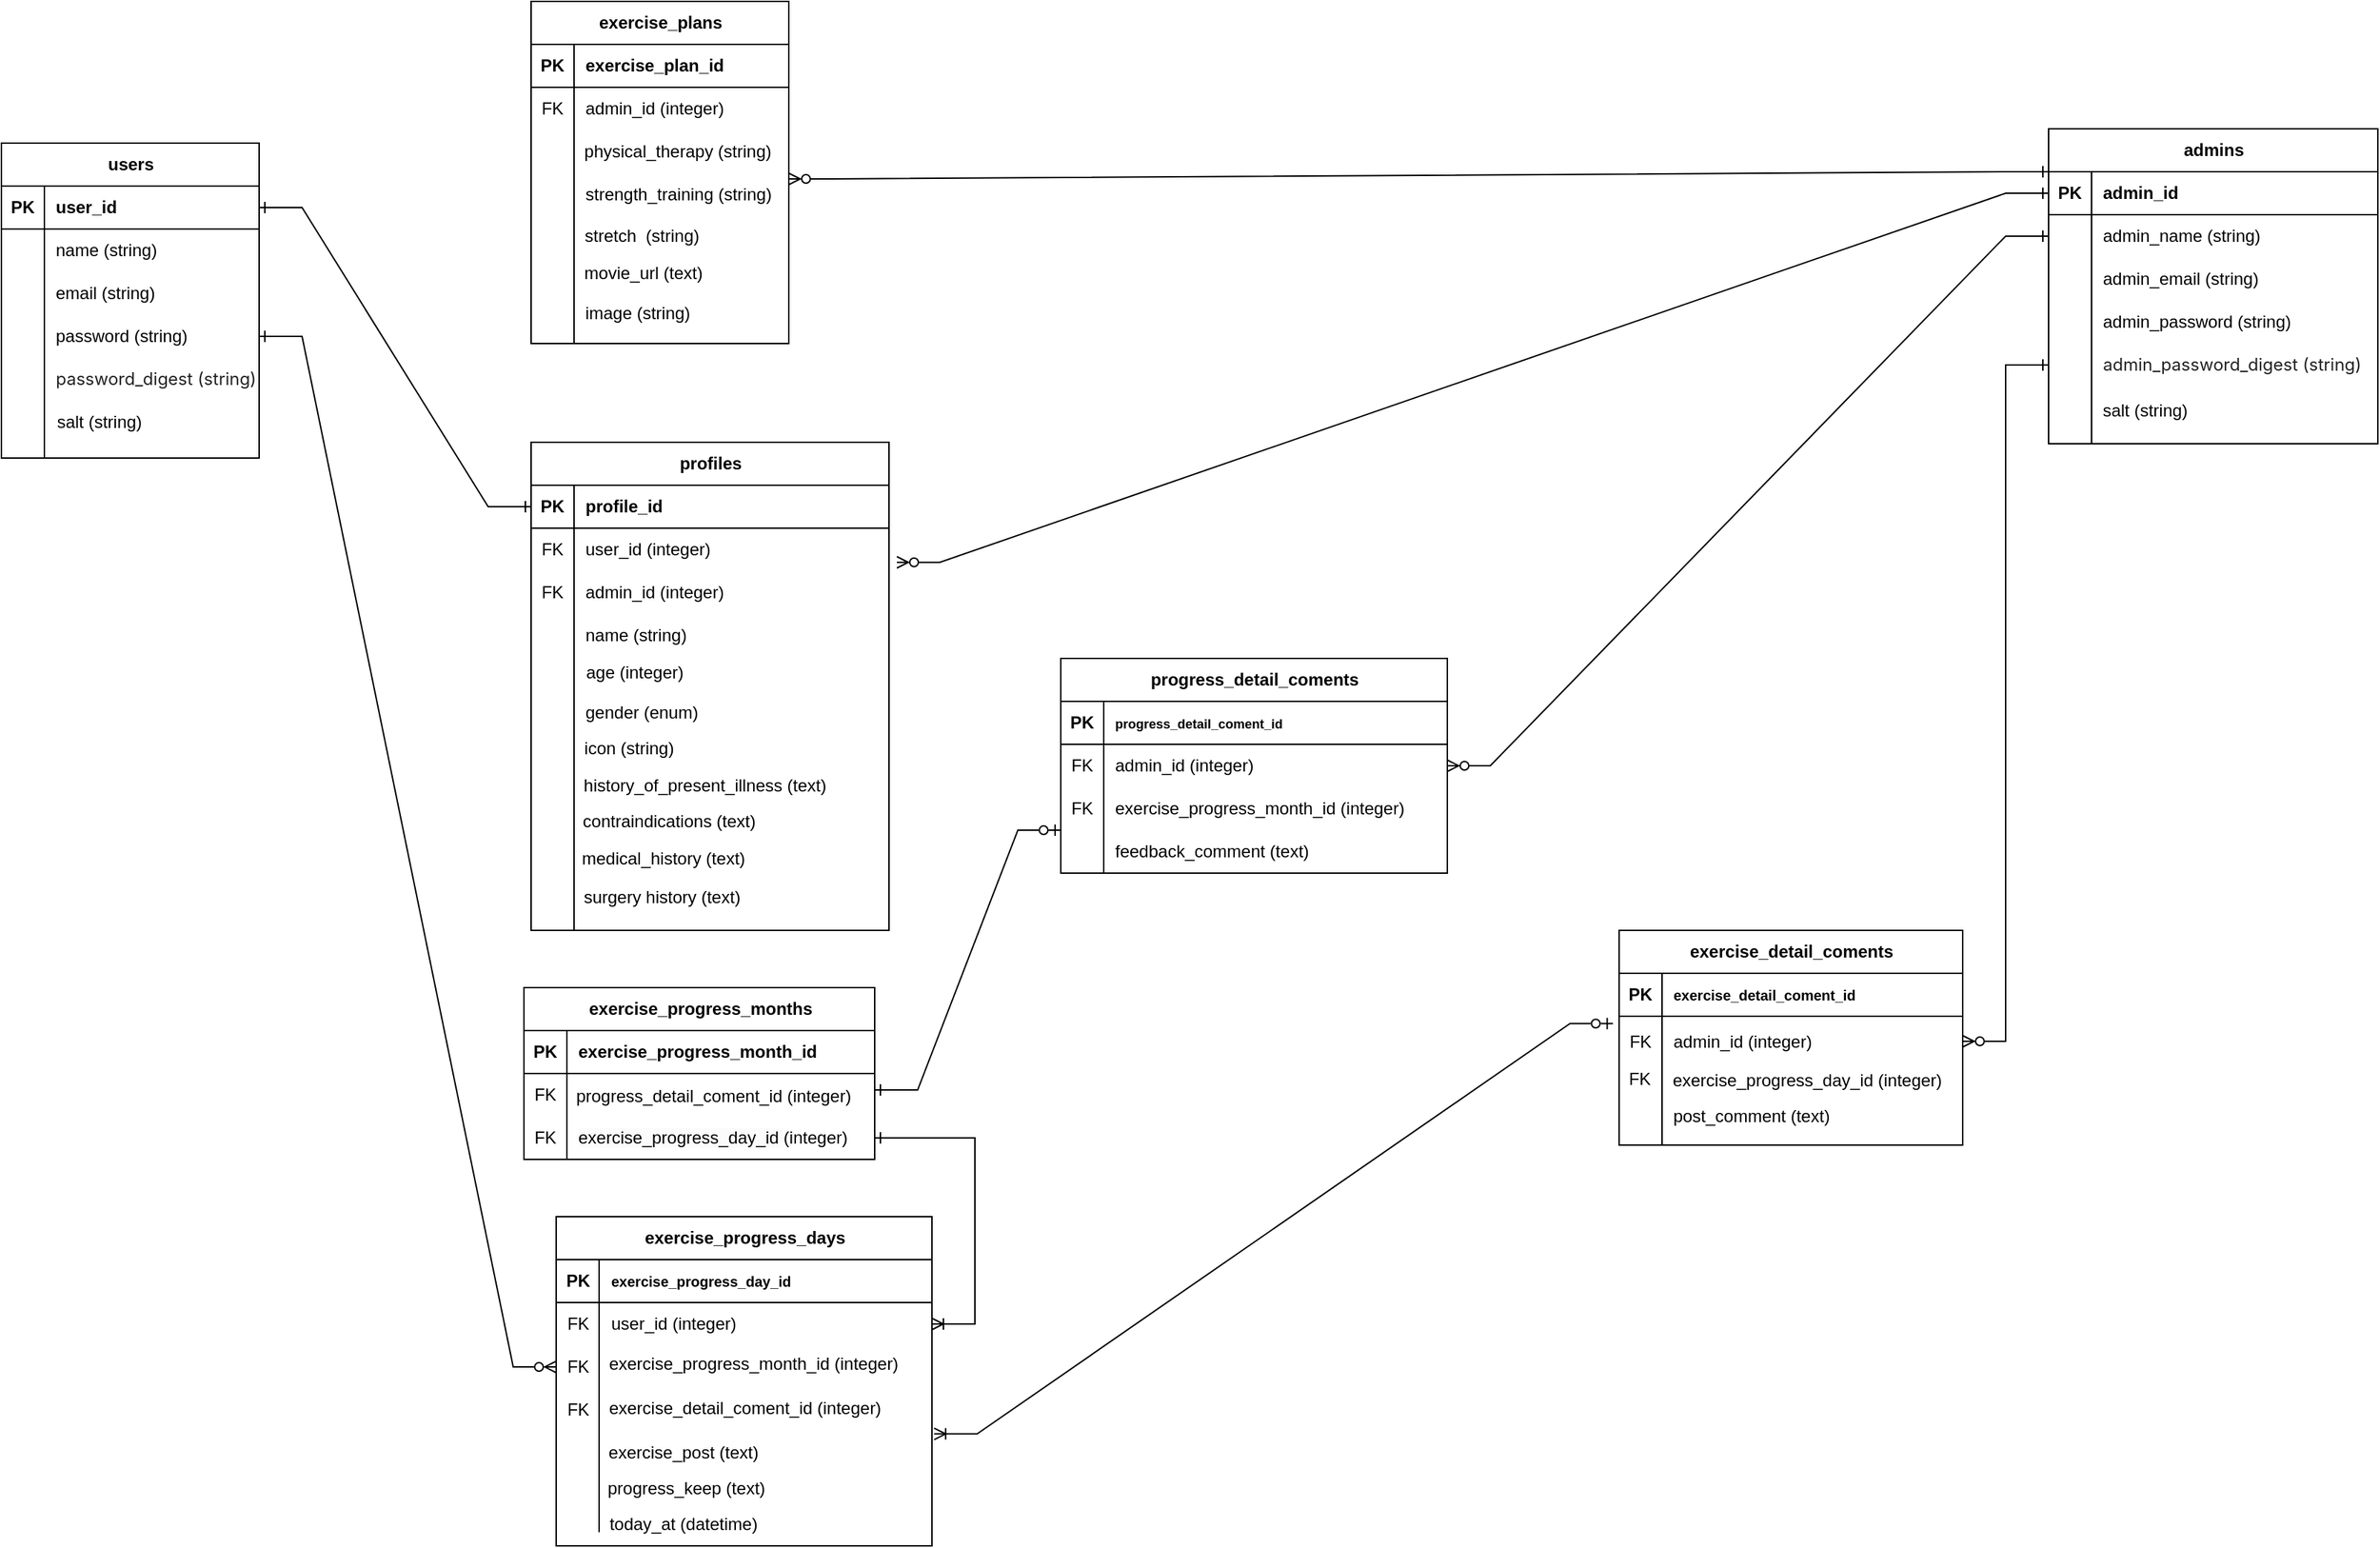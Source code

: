 <mxfile version="22.0.4" type="github">
  <diagram name="ページ1" id="On6gERL7_XT_9iavyQnc">
    <mxGraphModel dx="1440" dy="954" grid="1" gridSize="10" guides="1" tooltips="1" connect="1" arrows="1" fold="1" page="1" pageScale="1" pageWidth="827" pageHeight="1169" math="0" shadow="0">
      <root>
        <mxCell id="0" />
        <mxCell id="1" parent="0" />
        <mxCell id="5-qIK-grg63vB4EayWd0-1" value="users" style="shape=table;startSize=30;container=1;collapsible=1;childLayout=tableLayout;fixedRows=1;rowLines=0;fontStyle=1;align=center;resizeLast=1;html=1;" parent="1" vertex="1">
          <mxGeometry x="140" y="150" width="180" height="220" as="geometry" />
        </mxCell>
        <mxCell id="5-qIK-grg63vB4EayWd0-2" value="" style="shape=tableRow;horizontal=0;startSize=0;swimlaneHead=0;swimlaneBody=0;fillColor=none;collapsible=0;dropTarget=0;points=[[0,0.5],[1,0.5]];portConstraint=eastwest;top=0;left=0;right=0;bottom=1;" parent="5-qIK-grg63vB4EayWd0-1" vertex="1">
          <mxGeometry y="30" width="180" height="30" as="geometry" />
        </mxCell>
        <mxCell id="5-qIK-grg63vB4EayWd0-3" value="PK" style="shape=partialRectangle;connectable=0;fillColor=none;top=0;left=0;bottom=0;right=0;fontStyle=1;overflow=hidden;whiteSpace=wrap;html=1;" parent="5-qIK-grg63vB4EayWd0-2" vertex="1">
          <mxGeometry width="30" height="30" as="geometry">
            <mxRectangle width="30" height="30" as="alternateBounds" />
          </mxGeometry>
        </mxCell>
        <mxCell id="5-qIK-grg63vB4EayWd0-4" value="user_id" style="shape=partialRectangle;connectable=0;fillColor=none;top=0;left=0;bottom=0;right=0;align=left;spacingLeft=6;fontStyle=1;overflow=hidden;whiteSpace=wrap;html=1;" parent="5-qIK-grg63vB4EayWd0-2" vertex="1">
          <mxGeometry x="30" width="150" height="30" as="geometry">
            <mxRectangle width="150" height="30" as="alternateBounds" />
          </mxGeometry>
        </mxCell>
        <mxCell id="5-qIK-grg63vB4EayWd0-5" value="" style="shape=tableRow;horizontal=0;startSize=0;swimlaneHead=0;swimlaneBody=0;fillColor=none;collapsible=0;dropTarget=0;points=[[0,0.5],[1,0.5]];portConstraint=eastwest;top=0;left=0;right=0;bottom=0;" parent="5-qIK-grg63vB4EayWd0-1" vertex="1">
          <mxGeometry y="60" width="180" height="30" as="geometry" />
        </mxCell>
        <mxCell id="5-qIK-grg63vB4EayWd0-6" value="" style="shape=partialRectangle;connectable=0;fillColor=none;top=0;left=0;bottom=0;right=0;editable=1;overflow=hidden;whiteSpace=wrap;html=1;" parent="5-qIK-grg63vB4EayWd0-5" vertex="1">
          <mxGeometry width="30" height="30" as="geometry">
            <mxRectangle width="30" height="30" as="alternateBounds" />
          </mxGeometry>
        </mxCell>
        <mxCell id="5-qIK-grg63vB4EayWd0-7" value="name&amp;nbsp;(string)" style="shape=partialRectangle;connectable=0;fillColor=none;top=0;left=0;bottom=0;right=0;align=left;spacingLeft=6;overflow=hidden;whiteSpace=wrap;html=1;" parent="5-qIK-grg63vB4EayWd0-5" vertex="1">
          <mxGeometry x="30" width="150" height="30" as="geometry">
            <mxRectangle width="150" height="30" as="alternateBounds" />
          </mxGeometry>
        </mxCell>
        <mxCell id="5-qIK-grg63vB4EayWd0-8" value="" style="shape=tableRow;horizontal=0;startSize=0;swimlaneHead=0;swimlaneBody=0;fillColor=none;collapsible=0;dropTarget=0;points=[[0,0.5],[1,0.5]];portConstraint=eastwest;top=0;left=0;right=0;bottom=0;" parent="5-qIK-grg63vB4EayWd0-1" vertex="1">
          <mxGeometry y="90" width="180" height="30" as="geometry" />
        </mxCell>
        <mxCell id="5-qIK-grg63vB4EayWd0-9" value="" style="shape=partialRectangle;connectable=0;fillColor=none;top=0;left=0;bottom=0;right=0;editable=1;overflow=hidden;whiteSpace=wrap;html=1;" parent="5-qIK-grg63vB4EayWd0-8" vertex="1">
          <mxGeometry width="30" height="30" as="geometry">
            <mxRectangle width="30" height="30" as="alternateBounds" />
          </mxGeometry>
        </mxCell>
        <mxCell id="5-qIK-grg63vB4EayWd0-10" value="email&amp;nbsp;(string)" style="shape=partialRectangle;connectable=0;fillColor=none;top=0;left=0;bottom=0;right=0;align=left;spacingLeft=6;overflow=hidden;whiteSpace=wrap;html=1;" parent="5-qIK-grg63vB4EayWd0-8" vertex="1">
          <mxGeometry x="30" width="150" height="30" as="geometry">
            <mxRectangle width="150" height="30" as="alternateBounds" />
          </mxGeometry>
        </mxCell>
        <mxCell id="5-qIK-grg63vB4EayWd0-11" value="" style="shape=tableRow;horizontal=0;startSize=0;swimlaneHead=0;swimlaneBody=0;fillColor=none;collapsible=0;dropTarget=0;points=[[0,0.5],[1,0.5]];portConstraint=eastwest;top=0;left=0;right=0;bottom=0;" parent="5-qIK-grg63vB4EayWd0-1" vertex="1">
          <mxGeometry y="120" width="180" height="30" as="geometry" />
        </mxCell>
        <mxCell id="5-qIK-grg63vB4EayWd0-12" value="" style="shape=partialRectangle;connectable=0;fillColor=none;top=0;left=0;bottom=0;right=0;editable=1;overflow=hidden;whiteSpace=wrap;html=1;" parent="5-qIK-grg63vB4EayWd0-11" vertex="1">
          <mxGeometry width="30" height="30" as="geometry">
            <mxRectangle width="30" height="30" as="alternateBounds" />
          </mxGeometry>
        </mxCell>
        <mxCell id="5-qIK-grg63vB4EayWd0-13" value="password (string)" style="shape=partialRectangle;connectable=0;fillColor=none;top=0;left=0;bottom=0;right=0;align=left;spacingLeft=6;overflow=hidden;whiteSpace=wrap;html=1;" parent="5-qIK-grg63vB4EayWd0-11" vertex="1">
          <mxGeometry x="30" width="150" height="30" as="geometry">
            <mxRectangle width="150" height="30" as="alternateBounds" />
          </mxGeometry>
        </mxCell>
        <mxCell id="5-qIK-grg63vB4EayWd0-14" value="" style="shape=tableRow;horizontal=0;startSize=0;swimlaneHead=0;swimlaneBody=0;fillColor=none;collapsible=0;dropTarget=0;points=[[0,0.5],[1,0.5]];portConstraint=eastwest;top=0;left=0;right=0;bottom=0;" parent="5-qIK-grg63vB4EayWd0-1" vertex="1">
          <mxGeometry y="150" width="180" height="30" as="geometry" />
        </mxCell>
        <mxCell id="5-qIK-grg63vB4EayWd0-15" value="" style="shape=partialRectangle;connectable=0;fillColor=none;top=0;left=0;bottom=0;right=0;editable=1;overflow=hidden;whiteSpace=wrap;html=1;" parent="5-qIK-grg63vB4EayWd0-14" vertex="1">
          <mxGeometry width="30" height="30" as="geometry">
            <mxRectangle width="30" height="30" as="alternateBounds" />
          </mxGeometry>
        </mxCell>
        <mxCell id="5-qIK-grg63vB4EayWd0-16" value="&lt;span style=&quot;padding: 0px; margin: 0px; box-sizing: inherit; color: rgba(0, 0, 0, 0.87); font-family: YakuHanJPs, -apple-system, &amp;quot;system-ui&amp;quot;, &amp;quot;Segoe UI&amp;quot;, &amp;quot;Hiragino Sans&amp;quot;, &amp;quot;Hiragino Kaku Gothic ProN&amp;quot;, Meiryo, sans-serif; background-color: rgb(255, 255, 255);&quot;&gt;&lt;font style=&quot;font-size: 12px;&quot;&gt;password_digest (string)&lt;/font&gt;&lt;/span&gt;" style="shape=partialRectangle;connectable=0;fillColor=none;top=0;left=0;bottom=0;right=0;align=left;spacingLeft=6;overflow=hidden;whiteSpace=wrap;html=1;" parent="5-qIK-grg63vB4EayWd0-14" vertex="1">
          <mxGeometry x="30" width="150" height="30" as="geometry">
            <mxRectangle width="150" height="30" as="alternateBounds" />
          </mxGeometry>
        </mxCell>
        <mxCell id="5-qIK-grg63vB4EayWd0-20" value="exercise_plans" style="shape=table;startSize=30;container=1;collapsible=1;childLayout=tableLayout;fixedRows=1;rowLines=0;fontStyle=1;align=center;resizeLast=1;html=1;strokeColor=default;" parent="1" vertex="1">
          <mxGeometry x="510" y="51" width="180" height="239" as="geometry" />
        </mxCell>
        <mxCell id="5-qIK-grg63vB4EayWd0-21" value="" style="shape=tableRow;horizontal=0;startSize=0;swimlaneHead=0;swimlaneBody=0;fillColor=none;collapsible=0;dropTarget=0;points=[[0,0.5],[1,0.5]];portConstraint=eastwest;top=0;left=0;right=0;bottom=1;" parent="5-qIK-grg63vB4EayWd0-20" vertex="1">
          <mxGeometry y="30" width="180" height="30" as="geometry" />
        </mxCell>
        <mxCell id="5-qIK-grg63vB4EayWd0-22" value="PK" style="shape=partialRectangle;connectable=0;fillColor=none;top=0;left=0;bottom=0;right=0;fontStyle=1;overflow=hidden;whiteSpace=wrap;html=1;" parent="5-qIK-grg63vB4EayWd0-21" vertex="1">
          <mxGeometry width="30" height="30" as="geometry">
            <mxRectangle width="30" height="30" as="alternateBounds" />
          </mxGeometry>
        </mxCell>
        <mxCell id="5-qIK-grg63vB4EayWd0-23" value="exercise_plan_id" style="shape=partialRectangle;connectable=0;fillColor=none;top=0;left=0;bottom=0;right=0;align=left;spacingLeft=6;fontStyle=1;overflow=hidden;whiteSpace=wrap;html=1;" parent="5-qIK-grg63vB4EayWd0-21" vertex="1">
          <mxGeometry x="30" width="150" height="30" as="geometry">
            <mxRectangle width="150" height="30" as="alternateBounds" />
          </mxGeometry>
        </mxCell>
        <mxCell id="5-qIK-grg63vB4EayWd0-24" value="" style="shape=tableRow;horizontal=0;startSize=0;swimlaneHead=0;swimlaneBody=0;fillColor=none;collapsible=0;dropTarget=0;points=[[0,0.5],[1,0.5]];portConstraint=eastwest;top=0;left=0;right=0;bottom=0;" parent="5-qIK-grg63vB4EayWd0-20" vertex="1">
          <mxGeometry y="60" width="180" height="30" as="geometry" />
        </mxCell>
        <mxCell id="5-qIK-grg63vB4EayWd0-25" value="FK" style="shape=partialRectangle;connectable=0;fillColor=none;top=0;left=0;bottom=0;right=0;editable=1;overflow=hidden;whiteSpace=wrap;html=1;" parent="5-qIK-grg63vB4EayWd0-24" vertex="1">
          <mxGeometry width="30" height="30" as="geometry">
            <mxRectangle width="30" height="30" as="alternateBounds" />
          </mxGeometry>
        </mxCell>
        <mxCell id="5-qIK-grg63vB4EayWd0-26" value="admin_id (integer)" style="shape=partialRectangle;connectable=0;fillColor=none;top=0;left=0;bottom=0;right=0;align=left;spacingLeft=6;overflow=hidden;whiteSpace=wrap;html=1;" parent="5-qIK-grg63vB4EayWd0-24" vertex="1">
          <mxGeometry x="30" width="150" height="30" as="geometry">
            <mxRectangle width="150" height="30" as="alternateBounds" />
          </mxGeometry>
        </mxCell>
        <mxCell id="5-qIK-grg63vB4EayWd0-27" value="" style="shape=tableRow;horizontal=0;startSize=0;swimlaneHead=0;swimlaneBody=0;fillColor=none;collapsible=0;dropTarget=0;points=[[0,0.5],[1,0.5]];portConstraint=eastwest;top=0;left=0;right=0;bottom=0;" parent="5-qIK-grg63vB4EayWd0-20" vertex="1">
          <mxGeometry y="90" width="180" height="30" as="geometry" />
        </mxCell>
        <mxCell id="5-qIK-grg63vB4EayWd0-28" value="" style="shape=partialRectangle;connectable=0;fillColor=none;top=0;left=0;bottom=0;right=0;editable=1;overflow=hidden;whiteSpace=wrap;html=1;" parent="5-qIK-grg63vB4EayWd0-27" vertex="1">
          <mxGeometry width="30" height="30" as="geometry">
            <mxRectangle width="30" height="30" as="alternateBounds" />
          </mxGeometry>
        </mxCell>
        <mxCell id="5-qIK-grg63vB4EayWd0-29" value="" style="shape=partialRectangle;connectable=0;fillColor=none;top=0;left=0;bottom=0;right=0;align=left;spacingLeft=6;overflow=hidden;whiteSpace=wrap;html=1;" parent="5-qIK-grg63vB4EayWd0-27" vertex="1">
          <mxGeometry x="30" width="150" height="30" as="geometry">
            <mxRectangle width="150" height="30" as="alternateBounds" />
          </mxGeometry>
        </mxCell>
        <mxCell id="5-qIK-grg63vB4EayWd0-30" value="" style="shape=tableRow;horizontal=0;startSize=0;swimlaneHead=0;swimlaneBody=0;fillColor=none;collapsible=0;dropTarget=0;points=[[0,0.5],[1,0.5]];portConstraint=eastwest;top=0;left=0;right=0;bottom=0;" parent="5-qIK-grg63vB4EayWd0-20" vertex="1">
          <mxGeometry y="120" width="180" height="30" as="geometry" />
        </mxCell>
        <mxCell id="5-qIK-grg63vB4EayWd0-31" value="" style="shape=partialRectangle;connectable=0;fillColor=none;top=0;left=0;bottom=0;right=0;editable=1;overflow=hidden;whiteSpace=wrap;html=1;" parent="5-qIK-grg63vB4EayWd0-30" vertex="1">
          <mxGeometry width="30" height="30" as="geometry">
            <mxRectangle width="30" height="30" as="alternateBounds" />
          </mxGeometry>
        </mxCell>
        <mxCell id="5-qIK-grg63vB4EayWd0-32" value="strength_training&amp;nbsp;(string)" style="shape=partialRectangle;connectable=0;fillColor=none;top=0;left=0;bottom=0;right=0;align=left;spacingLeft=6;overflow=hidden;whiteSpace=wrap;html=1;" parent="5-qIK-grg63vB4EayWd0-30" vertex="1">
          <mxGeometry x="30" width="150" height="30" as="geometry">
            <mxRectangle width="150" height="30" as="alternateBounds" />
          </mxGeometry>
        </mxCell>
        <mxCell id="5-qIK-grg63vB4EayWd0-74" value="exercise_progress_months" style="shape=table;startSize=30;container=1;collapsible=1;childLayout=tableLayout;fixedRows=1;rowLines=0;fontStyle=1;align=center;resizeLast=1;html=1;strokeColor=default;" parent="1" vertex="1">
          <mxGeometry x="505" y="740" width="245" height="120" as="geometry" />
        </mxCell>
        <mxCell id="5-qIK-grg63vB4EayWd0-75" value="" style="shape=tableRow;horizontal=0;startSize=0;swimlaneHead=0;swimlaneBody=0;fillColor=none;collapsible=0;dropTarget=0;points=[[0,0.5],[1,0.5]];portConstraint=eastwest;top=0;left=0;right=0;bottom=1;" parent="5-qIK-grg63vB4EayWd0-74" vertex="1">
          <mxGeometry y="30" width="245" height="30" as="geometry" />
        </mxCell>
        <mxCell id="5-qIK-grg63vB4EayWd0-76" value="PK" style="shape=partialRectangle;connectable=0;fillColor=none;top=0;left=0;bottom=0;right=0;fontStyle=1;overflow=hidden;whiteSpace=wrap;html=1;" parent="5-qIK-grg63vB4EayWd0-75" vertex="1">
          <mxGeometry width="30" height="30" as="geometry">
            <mxRectangle width="30" height="30" as="alternateBounds" />
          </mxGeometry>
        </mxCell>
        <mxCell id="5-qIK-grg63vB4EayWd0-77" value="exercise_progress_month_id" style="shape=partialRectangle;connectable=0;fillColor=none;top=0;left=0;bottom=0;right=0;align=left;spacingLeft=6;fontStyle=1;overflow=hidden;whiteSpace=wrap;html=1;" parent="5-qIK-grg63vB4EayWd0-75" vertex="1">
          <mxGeometry x="30" width="215" height="30" as="geometry">
            <mxRectangle width="215" height="30" as="alternateBounds" />
          </mxGeometry>
        </mxCell>
        <mxCell id="5-qIK-grg63vB4EayWd0-78" value="" style="shape=tableRow;horizontal=0;startSize=0;swimlaneHead=0;swimlaneBody=0;fillColor=none;collapsible=0;dropTarget=0;points=[[0,0.5],[1,0.5]];portConstraint=eastwest;top=0;left=0;right=0;bottom=0;" parent="5-qIK-grg63vB4EayWd0-74" vertex="1">
          <mxGeometry y="60" width="245" height="30" as="geometry" />
        </mxCell>
        <mxCell id="5-qIK-grg63vB4EayWd0-79" value="FK" style="shape=partialRectangle;connectable=0;fillColor=none;top=0;left=0;bottom=0;right=0;editable=1;overflow=hidden;whiteSpace=wrap;html=1;" parent="5-qIK-grg63vB4EayWd0-78" vertex="1">
          <mxGeometry width="30" height="30" as="geometry">
            <mxRectangle width="30" height="30" as="alternateBounds" />
          </mxGeometry>
        </mxCell>
        <mxCell id="5-qIK-grg63vB4EayWd0-80" value="" style="shape=partialRectangle;connectable=0;fillColor=none;top=0;left=0;bottom=0;right=0;align=left;spacingLeft=6;overflow=hidden;whiteSpace=wrap;html=1;" parent="5-qIK-grg63vB4EayWd0-78" vertex="1">
          <mxGeometry x="30" width="215" height="30" as="geometry">
            <mxRectangle width="215" height="30" as="alternateBounds" />
          </mxGeometry>
        </mxCell>
        <mxCell id="5-qIK-grg63vB4EayWd0-81" value="" style="shape=tableRow;horizontal=0;startSize=0;swimlaneHead=0;swimlaneBody=0;fillColor=none;collapsible=0;dropTarget=0;points=[[0,0.5],[1,0.5]];portConstraint=eastwest;top=0;left=0;right=0;bottom=0;" parent="5-qIK-grg63vB4EayWd0-74" vertex="1">
          <mxGeometry y="90" width="245" height="30" as="geometry" />
        </mxCell>
        <mxCell id="5-qIK-grg63vB4EayWd0-82" value="FK" style="shape=partialRectangle;connectable=0;fillColor=none;top=0;left=0;bottom=0;right=0;editable=1;overflow=hidden;whiteSpace=wrap;html=1;" parent="5-qIK-grg63vB4EayWd0-81" vertex="1">
          <mxGeometry width="30" height="30" as="geometry">
            <mxRectangle width="30" height="30" as="alternateBounds" />
          </mxGeometry>
        </mxCell>
        <mxCell id="5-qIK-grg63vB4EayWd0-83" value="" style="shape=partialRectangle;connectable=0;fillColor=none;top=0;left=0;bottom=0;right=0;align=left;spacingLeft=6;overflow=hidden;whiteSpace=wrap;html=1;" parent="5-qIK-grg63vB4EayWd0-81" vertex="1">
          <mxGeometry x="30" width="215" height="30" as="geometry">
            <mxRectangle width="215" height="30" as="alternateBounds" />
          </mxGeometry>
        </mxCell>
        <mxCell id="5-qIK-grg63vB4EayWd0-87" value="profiles" style="shape=table;startSize=30;container=1;collapsible=1;childLayout=tableLayout;fixedRows=1;rowLines=0;fontStyle=1;align=center;resizeLast=1;html=1;strokeColor=default;" parent="1" vertex="1">
          <mxGeometry x="510" y="359" width="250" height="341" as="geometry" />
        </mxCell>
        <mxCell id="5-qIK-grg63vB4EayWd0-88" value="" style="shape=tableRow;horizontal=0;startSize=0;swimlaneHead=0;swimlaneBody=0;fillColor=none;collapsible=0;dropTarget=0;points=[[0,0.5],[1,0.5]];portConstraint=eastwest;top=0;left=0;right=0;bottom=1;" parent="5-qIK-grg63vB4EayWd0-87" vertex="1">
          <mxGeometry y="30" width="250" height="30" as="geometry" />
        </mxCell>
        <mxCell id="5-qIK-grg63vB4EayWd0-89" value="PK" style="shape=partialRectangle;connectable=0;fillColor=none;top=0;left=0;bottom=0;right=0;fontStyle=1;overflow=hidden;whiteSpace=wrap;html=1;" parent="5-qIK-grg63vB4EayWd0-88" vertex="1">
          <mxGeometry width="30" height="30" as="geometry">
            <mxRectangle width="30" height="30" as="alternateBounds" />
          </mxGeometry>
        </mxCell>
        <mxCell id="5-qIK-grg63vB4EayWd0-90" value="profile_id" style="shape=partialRectangle;connectable=0;fillColor=none;top=0;left=0;bottom=0;right=0;align=left;spacingLeft=6;fontStyle=1;overflow=hidden;whiteSpace=wrap;html=1;" parent="5-qIK-grg63vB4EayWd0-88" vertex="1">
          <mxGeometry x="30" width="220" height="30" as="geometry">
            <mxRectangle width="220" height="30" as="alternateBounds" />
          </mxGeometry>
        </mxCell>
        <mxCell id="5-qIK-grg63vB4EayWd0-91" value="" style="shape=tableRow;horizontal=0;startSize=0;swimlaneHead=0;swimlaneBody=0;fillColor=none;collapsible=0;dropTarget=0;points=[[0,0.5],[1,0.5]];portConstraint=eastwest;top=0;left=0;right=0;bottom=0;" parent="5-qIK-grg63vB4EayWd0-87" vertex="1">
          <mxGeometry y="60" width="250" height="30" as="geometry" />
        </mxCell>
        <mxCell id="5-qIK-grg63vB4EayWd0-92" value="FK" style="shape=partialRectangle;connectable=0;fillColor=none;top=0;left=0;bottom=0;right=0;editable=1;overflow=hidden;whiteSpace=wrap;html=1;" parent="5-qIK-grg63vB4EayWd0-91" vertex="1">
          <mxGeometry width="30" height="30" as="geometry">
            <mxRectangle width="30" height="30" as="alternateBounds" />
          </mxGeometry>
        </mxCell>
        <mxCell id="5-qIK-grg63vB4EayWd0-93" value="user_id (integer)" style="shape=partialRectangle;connectable=0;fillColor=none;top=0;left=0;bottom=0;right=0;align=left;spacingLeft=6;overflow=hidden;whiteSpace=wrap;html=1;" parent="5-qIK-grg63vB4EayWd0-91" vertex="1">
          <mxGeometry x="30" width="220" height="30" as="geometry">
            <mxRectangle width="220" height="30" as="alternateBounds" />
          </mxGeometry>
        </mxCell>
        <mxCell id="5-qIK-grg63vB4EayWd0-94" value="" style="shape=tableRow;horizontal=0;startSize=0;swimlaneHead=0;swimlaneBody=0;fillColor=none;collapsible=0;dropTarget=0;points=[[0,0.5],[1,0.5]];portConstraint=eastwest;top=0;left=0;right=0;bottom=0;" parent="5-qIK-grg63vB4EayWd0-87" vertex="1">
          <mxGeometry y="90" width="250" height="30" as="geometry" />
        </mxCell>
        <mxCell id="5-qIK-grg63vB4EayWd0-95" value="FK" style="shape=partialRectangle;connectable=0;fillColor=none;top=0;left=0;bottom=0;right=0;editable=1;overflow=hidden;whiteSpace=wrap;html=1;" parent="5-qIK-grg63vB4EayWd0-94" vertex="1">
          <mxGeometry width="30" height="30" as="geometry">
            <mxRectangle width="30" height="30" as="alternateBounds" />
          </mxGeometry>
        </mxCell>
        <mxCell id="5-qIK-grg63vB4EayWd0-96" value="admin_id&amp;nbsp;(integer)" style="shape=partialRectangle;connectable=0;fillColor=none;top=0;left=0;bottom=0;right=0;align=left;spacingLeft=6;overflow=hidden;whiteSpace=wrap;html=1;" parent="5-qIK-grg63vB4EayWd0-94" vertex="1">
          <mxGeometry x="30" width="220" height="30" as="geometry">
            <mxRectangle width="220" height="30" as="alternateBounds" />
          </mxGeometry>
        </mxCell>
        <mxCell id="5-qIK-grg63vB4EayWd0-97" value="" style="shape=tableRow;horizontal=0;startSize=0;swimlaneHead=0;swimlaneBody=0;fillColor=none;collapsible=0;dropTarget=0;points=[[0,0.5],[1,0.5]];portConstraint=eastwest;top=0;left=0;right=0;bottom=0;" parent="5-qIK-grg63vB4EayWd0-87" vertex="1">
          <mxGeometry y="120" width="250" height="30" as="geometry" />
        </mxCell>
        <mxCell id="5-qIK-grg63vB4EayWd0-98" value="" style="shape=partialRectangle;connectable=0;fillColor=none;top=0;left=0;bottom=0;right=0;editable=1;overflow=hidden;whiteSpace=wrap;html=1;" parent="5-qIK-grg63vB4EayWd0-97" vertex="1">
          <mxGeometry width="30" height="30" as="geometry">
            <mxRectangle width="30" height="30" as="alternateBounds" />
          </mxGeometry>
        </mxCell>
        <mxCell id="5-qIK-grg63vB4EayWd0-99" value="name&amp;nbsp;(string)" style="shape=partialRectangle;connectable=0;fillColor=none;top=0;left=0;bottom=0;right=0;align=left;spacingLeft=6;overflow=hidden;whiteSpace=wrap;html=1;" parent="5-qIK-grg63vB4EayWd0-97" vertex="1">
          <mxGeometry x="30" width="220" height="30" as="geometry">
            <mxRectangle width="220" height="30" as="alternateBounds" />
          </mxGeometry>
        </mxCell>
        <mxCell id="5-qIK-grg63vB4EayWd0-129" value="exercise_detail_coments" style="shape=table;startSize=30;container=1;collapsible=1;childLayout=tableLayout;fixedRows=1;rowLines=0;fontStyle=1;align=center;resizeLast=1;html=1;strokeColor=default;" parent="1" vertex="1">
          <mxGeometry x="1270" y="700" width="240" height="150" as="geometry" />
        </mxCell>
        <mxCell id="5-qIK-grg63vB4EayWd0-130" value="" style="shape=tableRow;horizontal=0;startSize=0;swimlaneHead=0;swimlaneBody=0;fillColor=none;collapsible=0;dropTarget=0;points=[[0,0.5],[1,0.5]];portConstraint=eastwest;top=0;left=0;right=0;bottom=1;" parent="5-qIK-grg63vB4EayWd0-129" vertex="1">
          <mxGeometry y="30" width="240" height="30" as="geometry" />
        </mxCell>
        <mxCell id="5-qIK-grg63vB4EayWd0-131" value="PK" style="shape=partialRectangle;connectable=0;fillColor=none;top=0;left=0;bottom=0;right=0;fontStyle=1;overflow=hidden;whiteSpace=wrap;html=1;" parent="5-qIK-grg63vB4EayWd0-130" vertex="1">
          <mxGeometry width="30" height="30" as="geometry">
            <mxRectangle width="30" height="30" as="alternateBounds" />
          </mxGeometry>
        </mxCell>
        <mxCell id="5-qIK-grg63vB4EayWd0-132" value="&lt;font style=&quot;font-size: 10px;&quot;&gt;exercise_detail_coment_id&lt;/font&gt;" style="shape=partialRectangle;connectable=0;fillColor=none;top=0;left=0;bottom=0;right=0;align=left;spacingLeft=6;fontStyle=1;overflow=hidden;whiteSpace=wrap;html=1;" parent="5-qIK-grg63vB4EayWd0-130" vertex="1">
          <mxGeometry x="30" width="210" height="30" as="geometry">
            <mxRectangle width="210" height="30" as="alternateBounds" />
          </mxGeometry>
        </mxCell>
        <mxCell id="5-qIK-grg63vB4EayWd0-133" value="" style="shape=tableRow;horizontal=0;startSize=0;swimlaneHead=0;swimlaneBody=0;fillColor=none;collapsible=0;dropTarget=0;points=[[0,0.5],[1,0.5]];portConstraint=eastwest;top=0;left=0;right=0;bottom=0;" parent="5-qIK-grg63vB4EayWd0-129" vertex="1">
          <mxGeometry y="60" width="240" height="35" as="geometry" />
        </mxCell>
        <mxCell id="5-qIK-grg63vB4EayWd0-134" value="FK" style="shape=partialRectangle;connectable=0;fillColor=none;top=0;left=0;bottom=0;right=0;editable=1;overflow=hidden;whiteSpace=wrap;html=1;" parent="5-qIK-grg63vB4EayWd0-133" vertex="1">
          <mxGeometry width="30" height="35" as="geometry">
            <mxRectangle width="30" height="35" as="alternateBounds" />
          </mxGeometry>
        </mxCell>
        <mxCell id="5-qIK-grg63vB4EayWd0-135" value="admin_id&amp;nbsp;(integer)" style="shape=partialRectangle;connectable=0;fillColor=none;top=0;left=0;bottom=0;right=0;align=left;spacingLeft=6;overflow=hidden;whiteSpace=wrap;html=1;" parent="5-qIK-grg63vB4EayWd0-133" vertex="1">
          <mxGeometry x="30" width="210" height="35" as="geometry">
            <mxRectangle width="210" height="35" as="alternateBounds" />
          </mxGeometry>
        </mxCell>
        <mxCell id="5-qIK-grg63vB4EayWd0-136" value="" style="shape=tableRow;horizontal=0;startSize=0;swimlaneHead=0;swimlaneBody=0;fillColor=none;collapsible=0;dropTarget=0;points=[[0,0.5],[1,0.5]];portConstraint=eastwest;top=0;left=0;right=0;bottom=0;" parent="5-qIK-grg63vB4EayWd0-129" vertex="1">
          <mxGeometry y="95" width="240" height="55" as="geometry" />
        </mxCell>
        <mxCell id="5-qIK-grg63vB4EayWd0-137" value="" style="shape=partialRectangle;connectable=0;fillColor=none;top=0;left=0;bottom=0;right=0;editable=1;overflow=hidden;whiteSpace=wrap;html=1;" parent="5-qIK-grg63vB4EayWd0-136" vertex="1">
          <mxGeometry width="30" height="55" as="geometry">
            <mxRectangle width="30" height="55" as="alternateBounds" />
          </mxGeometry>
        </mxCell>
        <mxCell id="5-qIK-grg63vB4EayWd0-138" value="" style="shape=partialRectangle;connectable=0;fillColor=none;top=0;left=0;bottom=0;right=0;align=left;spacingLeft=6;overflow=hidden;whiteSpace=wrap;html=1;" parent="5-qIK-grg63vB4EayWd0-136" vertex="1">
          <mxGeometry x="30" width="210" height="55" as="geometry">
            <mxRectangle width="210" height="55" as="alternateBounds" />
          </mxGeometry>
        </mxCell>
        <mxCell id="5-qIK-grg63vB4EayWd0-155" value="progress_detail_coments" style="shape=table;startSize=30;container=1;collapsible=1;childLayout=tableLayout;fixedRows=1;rowLines=0;fontStyle=1;align=center;resizeLast=1;html=1;strokeColor=default;" parent="1" vertex="1">
          <mxGeometry x="880" y="510" width="270" height="150" as="geometry" />
        </mxCell>
        <mxCell id="5-qIK-grg63vB4EayWd0-156" value="" style="shape=tableRow;horizontal=0;startSize=0;swimlaneHead=0;swimlaneBody=0;fillColor=none;collapsible=0;dropTarget=0;points=[[0,0.5],[1,0.5]];portConstraint=eastwest;top=0;left=0;right=0;bottom=1;" parent="5-qIK-grg63vB4EayWd0-155" vertex="1">
          <mxGeometry y="30" width="270" height="30" as="geometry" />
        </mxCell>
        <mxCell id="5-qIK-grg63vB4EayWd0-157" value="PK" style="shape=partialRectangle;connectable=0;fillColor=none;top=0;left=0;bottom=0;right=0;fontStyle=1;overflow=hidden;whiteSpace=wrap;html=1;" parent="5-qIK-grg63vB4EayWd0-156" vertex="1">
          <mxGeometry width="30" height="30" as="geometry">
            <mxRectangle width="30" height="30" as="alternateBounds" />
          </mxGeometry>
        </mxCell>
        <mxCell id="5-qIK-grg63vB4EayWd0-158" value="&lt;font style=&quot;font-size: 9px;&quot;&gt;progress_detail_coment_id&lt;/font&gt;" style="shape=partialRectangle;connectable=0;fillColor=none;top=0;left=0;bottom=0;right=0;align=left;spacingLeft=6;fontStyle=1;overflow=hidden;whiteSpace=wrap;html=1;" parent="5-qIK-grg63vB4EayWd0-156" vertex="1">
          <mxGeometry x="30" width="240" height="30" as="geometry">
            <mxRectangle width="240" height="30" as="alternateBounds" />
          </mxGeometry>
        </mxCell>
        <mxCell id="5-qIK-grg63vB4EayWd0-159" value="" style="shape=tableRow;horizontal=0;startSize=0;swimlaneHead=0;swimlaneBody=0;fillColor=none;collapsible=0;dropTarget=0;points=[[0,0.5],[1,0.5]];portConstraint=eastwest;top=0;left=0;right=0;bottom=0;" parent="5-qIK-grg63vB4EayWd0-155" vertex="1">
          <mxGeometry y="60" width="270" height="30" as="geometry" />
        </mxCell>
        <mxCell id="5-qIK-grg63vB4EayWd0-160" value="FK" style="shape=partialRectangle;connectable=0;fillColor=none;top=0;left=0;bottom=0;right=0;editable=1;overflow=hidden;whiteSpace=wrap;html=1;" parent="5-qIK-grg63vB4EayWd0-159" vertex="1">
          <mxGeometry width="30" height="30" as="geometry">
            <mxRectangle width="30" height="30" as="alternateBounds" />
          </mxGeometry>
        </mxCell>
        <mxCell id="5-qIK-grg63vB4EayWd0-161" value="admin_id&amp;nbsp;(integer)" style="shape=partialRectangle;connectable=0;fillColor=none;top=0;left=0;bottom=0;right=0;align=left;spacingLeft=6;overflow=hidden;whiteSpace=wrap;html=1;" parent="5-qIK-grg63vB4EayWd0-159" vertex="1">
          <mxGeometry x="30" width="240" height="30" as="geometry">
            <mxRectangle width="240" height="30" as="alternateBounds" />
          </mxGeometry>
        </mxCell>
        <mxCell id="5-qIK-grg63vB4EayWd0-162" value="" style="shape=tableRow;horizontal=0;startSize=0;swimlaneHead=0;swimlaneBody=0;fillColor=none;collapsible=0;dropTarget=0;points=[[0,0.5],[1,0.5]];portConstraint=eastwest;top=0;left=0;right=0;bottom=0;" parent="5-qIK-grg63vB4EayWd0-155" vertex="1">
          <mxGeometry y="90" width="270" height="30" as="geometry" />
        </mxCell>
        <mxCell id="5-qIK-grg63vB4EayWd0-163" value="FK" style="shape=partialRectangle;connectable=0;fillColor=none;top=0;left=0;bottom=0;right=0;editable=1;overflow=hidden;whiteSpace=wrap;html=1;" parent="5-qIK-grg63vB4EayWd0-162" vertex="1">
          <mxGeometry width="30" height="30" as="geometry">
            <mxRectangle width="30" height="30" as="alternateBounds" />
          </mxGeometry>
        </mxCell>
        <mxCell id="5-qIK-grg63vB4EayWd0-164" value="exercise_progress_month_id&amp;nbsp;(integer)" style="shape=partialRectangle;connectable=0;fillColor=none;top=0;left=0;bottom=0;right=0;align=left;spacingLeft=6;overflow=hidden;whiteSpace=wrap;html=1;" parent="5-qIK-grg63vB4EayWd0-162" vertex="1">
          <mxGeometry x="30" width="240" height="30" as="geometry">
            <mxRectangle width="240" height="30" as="alternateBounds" />
          </mxGeometry>
        </mxCell>
        <mxCell id="5-qIK-grg63vB4EayWd0-165" value="" style="shape=tableRow;horizontal=0;startSize=0;swimlaneHead=0;swimlaneBody=0;fillColor=none;collapsible=0;dropTarget=0;points=[[0,0.5],[1,0.5]];portConstraint=eastwest;top=0;left=0;right=0;bottom=0;" parent="5-qIK-grg63vB4EayWd0-155" vertex="1">
          <mxGeometry y="120" width="270" height="30" as="geometry" />
        </mxCell>
        <mxCell id="5-qIK-grg63vB4EayWd0-166" value="" style="shape=partialRectangle;connectable=0;fillColor=none;top=0;left=0;bottom=0;right=0;editable=1;overflow=hidden;whiteSpace=wrap;html=1;" parent="5-qIK-grg63vB4EayWd0-165" vertex="1">
          <mxGeometry width="30" height="30" as="geometry">
            <mxRectangle width="30" height="30" as="alternateBounds" />
          </mxGeometry>
        </mxCell>
        <mxCell id="5-qIK-grg63vB4EayWd0-167" value="feedback_comment&amp;nbsp;(text)" style="shape=partialRectangle;connectable=0;fillColor=none;top=0;left=0;bottom=0;right=0;align=left;spacingLeft=6;overflow=hidden;whiteSpace=wrap;html=1;" parent="5-qIK-grg63vB4EayWd0-165" vertex="1">
          <mxGeometry x="30" width="240" height="30" as="geometry">
            <mxRectangle width="240" height="30" as="alternateBounds" />
          </mxGeometry>
        </mxCell>
        <mxCell id="5-qIK-grg63vB4EayWd0-168" value="admins" style="shape=table;startSize=30;container=1;collapsible=1;childLayout=tableLayout;fixedRows=1;rowLines=0;fontStyle=1;align=center;resizeLast=1;html=1;" parent="1" vertex="1">
          <mxGeometry x="1570" y="140" width="230" height="220" as="geometry" />
        </mxCell>
        <mxCell id="5-qIK-grg63vB4EayWd0-169" value="" style="shape=tableRow;horizontal=0;startSize=0;swimlaneHead=0;swimlaneBody=0;fillColor=none;collapsible=0;dropTarget=0;points=[[0,0.5],[1,0.5]];portConstraint=eastwest;top=0;left=0;right=0;bottom=1;" parent="5-qIK-grg63vB4EayWd0-168" vertex="1">
          <mxGeometry y="30" width="230" height="30" as="geometry" />
        </mxCell>
        <mxCell id="5-qIK-grg63vB4EayWd0-170" value="PK" style="shape=partialRectangle;connectable=0;fillColor=none;top=0;left=0;bottom=0;right=0;fontStyle=1;overflow=hidden;whiteSpace=wrap;html=1;" parent="5-qIK-grg63vB4EayWd0-169" vertex="1">
          <mxGeometry width="30" height="30" as="geometry">
            <mxRectangle width="30" height="30" as="alternateBounds" />
          </mxGeometry>
        </mxCell>
        <mxCell id="5-qIK-grg63vB4EayWd0-171" value="admin_id" style="shape=partialRectangle;connectable=0;fillColor=none;top=0;left=0;bottom=0;right=0;align=left;spacingLeft=6;fontStyle=1;overflow=hidden;whiteSpace=wrap;html=1;" parent="5-qIK-grg63vB4EayWd0-169" vertex="1">
          <mxGeometry x="30" width="200" height="30" as="geometry">
            <mxRectangle width="200" height="30" as="alternateBounds" />
          </mxGeometry>
        </mxCell>
        <mxCell id="5-qIK-grg63vB4EayWd0-172" value="" style="shape=tableRow;horizontal=0;startSize=0;swimlaneHead=0;swimlaneBody=0;fillColor=none;collapsible=0;dropTarget=0;points=[[0,0.5],[1,0.5]];portConstraint=eastwest;top=0;left=0;right=0;bottom=0;" parent="5-qIK-grg63vB4EayWd0-168" vertex="1">
          <mxGeometry y="60" width="230" height="30" as="geometry" />
        </mxCell>
        <mxCell id="5-qIK-grg63vB4EayWd0-173" value="" style="shape=partialRectangle;connectable=0;fillColor=none;top=0;left=0;bottom=0;right=0;editable=1;overflow=hidden;whiteSpace=wrap;html=1;" parent="5-qIK-grg63vB4EayWd0-172" vertex="1">
          <mxGeometry width="30" height="30" as="geometry">
            <mxRectangle width="30" height="30" as="alternateBounds" />
          </mxGeometry>
        </mxCell>
        <mxCell id="5-qIK-grg63vB4EayWd0-174" value="admin_name&amp;nbsp;(string)" style="shape=partialRectangle;connectable=0;fillColor=none;top=0;left=0;bottom=0;right=0;align=left;spacingLeft=6;overflow=hidden;whiteSpace=wrap;html=1;" parent="5-qIK-grg63vB4EayWd0-172" vertex="1">
          <mxGeometry x="30" width="200" height="30" as="geometry">
            <mxRectangle width="200" height="30" as="alternateBounds" />
          </mxGeometry>
        </mxCell>
        <mxCell id="5-qIK-grg63vB4EayWd0-175" value="" style="shape=tableRow;horizontal=0;startSize=0;swimlaneHead=0;swimlaneBody=0;fillColor=none;collapsible=0;dropTarget=0;points=[[0,0.5],[1,0.5]];portConstraint=eastwest;top=0;left=0;right=0;bottom=0;" parent="5-qIK-grg63vB4EayWd0-168" vertex="1">
          <mxGeometry y="90" width="230" height="30" as="geometry" />
        </mxCell>
        <mxCell id="5-qIK-grg63vB4EayWd0-176" value="" style="shape=partialRectangle;connectable=0;fillColor=none;top=0;left=0;bottom=0;right=0;editable=1;overflow=hidden;whiteSpace=wrap;html=1;" parent="5-qIK-grg63vB4EayWd0-175" vertex="1">
          <mxGeometry width="30" height="30" as="geometry">
            <mxRectangle width="30" height="30" as="alternateBounds" />
          </mxGeometry>
        </mxCell>
        <mxCell id="5-qIK-grg63vB4EayWd0-177" value="admin_email&amp;nbsp;(string)" style="shape=partialRectangle;connectable=0;fillColor=none;top=0;left=0;bottom=0;right=0;align=left;spacingLeft=6;overflow=hidden;whiteSpace=wrap;html=1;" parent="5-qIK-grg63vB4EayWd0-175" vertex="1">
          <mxGeometry x="30" width="200" height="30" as="geometry">
            <mxRectangle width="200" height="30" as="alternateBounds" />
          </mxGeometry>
        </mxCell>
        <mxCell id="5-qIK-grg63vB4EayWd0-178" value="" style="shape=tableRow;horizontal=0;startSize=0;swimlaneHead=0;swimlaneBody=0;fillColor=none;collapsible=0;dropTarget=0;points=[[0,0.5],[1,0.5]];portConstraint=eastwest;top=0;left=0;right=0;bottom=0;" parent="5-qIK-grg63vB4EayWd0-168" vertex="1">
          <mxGeometry y="120" width="230" height="30" as="geometry" />
        </mxCell>
        <mxCell id="5-qIK-grg63vB4EayWd0-179" value="" style="shape=partialRectangle;connectable=0;fillColor=none;top=0;left=0;bottom=0;right=0;editable=1;overflow=hidden;whiteSpace=wrap;html=1;" parent="5-qIK-grg63vB4EayWd0-178" vertex="1">
          <mxGeometry width="30" height="30" as="geometry">
            <mxRectangle width="30" height="30" as="alternateBounds" />
          </mxGeometry>
        </mxCell>
        <mxCell id="5-qIK-grg63vB4EayWd0-180" value="admin_password (string)" style="shape=partialRectangle;connectable=0;fillColor=none;top=0;left=0;bottom=0;right=0;align=left;spacingLeft=6;overflow=hidden;whiteSpace=wrap;html=1;" parent="5-qIK-grg63vB4EayWd0-178" vertex="1">
          <mxGeometry x="30" width="200" height="30" as="geometry">
            <mxRectangle width="200" height="30" as="alternateBounds" />
          </mxGeometry>
        </mxCell>
        <mxCell id="5-qIK-grg63vB4EayWd0-181" value="" style="shape=tableRow;horizontal=0;startSize=0;swimlaneHead=0;swimlaneBody=0;fillColor=none;collapsible=0;dropTarget=0;points=[[0,0.5],[1,0.5]];portConstraint=eastwest;top=0;left=0;right=0;bottom=0;" parent="5-qIK-grg63vB4EayWd0-168" vertex="1">
          <mxGeometry y="150" width="230" height="30" as="geometry" />
        </mxCell>
        <mxCell id="5-qIK-grg63vB4EayWd0-182" value="" style="shape=partialRectangle;connectable=0;fillColor=none;top=0;left=0;bottom=0;right=0;editable=1;overflow=hidden;whiteSpace=wrap;html=1;" parent="5-qIK-grg63vB4EayWd0-181" vertex="1">
          <mxGeometry width="30" height="30" as="geometry">
            <mxRectangle width="30" height="30" as="alternateBounds" />
          </mxGeometry>
        </mxCell>
        <mxCell id="5-qIK-grg63vB4EayWd0-183" value="&lt;span style=&quot;padding: 0px; margin: 0px; box-sizing: inherit; color: rgba(0, 0, 0, 0.87); font-family: YakuHanJPs, -apple-system, &amp;quot;system-ui&amp;quot;, &amp;quot;Segoe UI&amp;quot;, &amp;quot;Hiragino Sans&amp;quot;, &amp;quot;Hiragino Kaku Gothic ProN&amp;quot;, Meiryo, sans-serif; background-color: rgb(255, 255, 255);&quot;&gt;&lt;font style=&quot;font-size: 12px;&quot;&gt;admin_password_digest (string)&lt;/font&gt;&lt;/span&gt;" style="shape=partialRectangle;connectable=0;fillColor=none;top=0;left=0;bottom=0;right=0;align=left;spacingLeft=6;overflow=hidden;whiteSpace=wrap;html=1;" parent="5-qIK-grg63vB4EayWd0-181" vertex="1">
          <mxGeometry x="30" width="200" height="30" as="geometry">
            <mxRectangle width="200" height="30" as="alternateBounds" />
          </mxGeometry>
        </mxCell>
        <mxCell id="5-qIK-grg63vB4EayWd0-184" value="" style="shape=partialRectangle;top=0;left=0;bottom=0;fillColor=none;stokeWidth=1;align=left;verticalAlign=middle;spacingLeft=4;spacingRight=4;overflow=hidden;rotatable=0;points=[];portConstraint=eastwest;part=1;" parent="1" vertex="1" connectable="0">
          <mxGeometry x="510" y="509" width="30" height="191" as="geometry" />
        </mxCell>
        <mxCell id="5-qIK-grg63vB4EayWd0-186" value="gender (enum)" style="shape=partialRectangle;connectable=0;fillColor=none;top=0;left=0;bottom=0;right=0;align=left;spacingLeft=6;overflow=hidden;whiteSpace=wrap;html=1;" parent="1" vertex="1">
          <mxGeometry x="540" y="533" width="150" height="30" as="geometry">
            <mxRectangle width="150" height="30" as="alternateBounds" />
          </mxGeometry>
        </mxCell>
        <mxCell id="5-qIK-grg63vB4EayWd0-189" value="history_of_present_illness&amp;nbsp;(text)" style="text;html=1;align=center;verticalAlign=middle;resizable=0;points=[];autosize=1;strokeColor=none;fillColor=none;" parent="1" vertex="1">
          <mxGeometry x="536" y="584" width="190" height="30" as="geometry" />
        </mxCell>
        <mxCell id="5-qIK-grg63vB4EayWd0-192" value="contraindications&amp;nbsp;(text)" style="text;html=1;align=center;verticalAlign=middle;resizable=0;points=[];autosize=1;strokeColor=none;fillColor=none;" parent="1" vertex="1">
          <mxGeometry x="536" y="609" width="140" height="30" as="geometry" />
        </mxCell>
        <mxCell id="5-qIK-grg63vB4EayWd0-193" value="medical_history&amp;nbsp;(text)" style="text;html=1;align=center;verticalAlign=middle;resizable=0;points=[];autosize=1;strokeColor=none;fillColor=none;" parent="1" vertex="1">
          <mxGeometry x="532" y="635" width="140" height="30" as="geometry" />
        </mxCell>
        <mxCell id="5-qIK-grg63vB4EayWd0-231" value="" style="shape=partialRectangle;top=0;left=0;bottom=0;fillColor=none;stokeWidth=1;align=left;verticalAlign=middle;spacingLeft=4;spacingRight=4;overflow=hidden;rotatable=0;points=[];portConstraint=eastwest;part=1;" parent="1" vertex="1" connectable="0">
          <mxGeometry x="510" y="200" width="30" height="90" as="geometry" />
        </mxCell>
        <mxCell id="5-qIK-grg63vB4EayWd0-233" value="surgery history&amp;nbsp;(text)" style="text;html=1;align=center;verticalAlign=middle;resizable=0;points=[];autosize=1;strokeColor=none;fillColor=none;fontSize=12;fontFamily=Helvetica;fontColor=default;" parent="1" vertex="1">
          <mxGeometry x="536" y="662" width="130" height="30" as="geometry" />
        </mxCell>
        <mxCell id="5-qIK-grg63vB4EayWd0-237" value="exercise_progress_days" style="shape=table;startSize=30;container=1;collapsible=1;childLayout=tableLayout;fixedRows=1;rowLines=0;fontStyle=1;align=center;resizeLast=1;html=1;strokeColor=default;" parent="1" vertex="1">
          <mxGeometry x="527.5" y="900" width="262.5" height="230" as="geometry" />
        </mxCell>
        <mxCell id="5-qIK-grg63vB4EayWd0-238" value="" style="shape=tableRow;horizontal=0;startSize=0;swimlaneHead=0;swimlaneBody=0;fillColor=none;collapsible=0;dropTarget=0;points=[[0,0.5],[1,0.5]];portConstraint=eastwest;top=0;left=0;right=0;bottom=1;" parent="5-qIK-grg63vB4EayWd0-237" vertex="1">
          <mxGeometry y="30" width="262.5" height="30" as="geometry" />
        </mxCell>
        <mxCell id="5-qIK-grg63vB4EayWd0-239" value="PK" style="shape=partialRectangle;connectable=0;fillColor=none;top=0;left=0;bottom=0;right=0;fontStyle=1;overflow=hidden;whiteSpace=wrap;html=1;" parent="5-qIK-grg63vB4EayWd0-238" vertex="1">
          <mxGeometry width="30" height="30" as="geometry">
            <mxRectangle width="30" height="30" as="alternateBounds" />
          </mxGeometry>
        </mxCell>
        <mxCell id="5-qIK-grg63vB4EayWd0-240" value="&lt;font style=&quot;font-size: 10px;&quot;&gt;exercise_progress_day_id&lt;/font&gt;" style="shape=partialRectangle;connectable=0;fillColor=none;top=0;left=0;bottom=0;right=0;align=left;spacingLeft=6;fontStyle=1;overflow=hidden;whiteSpace=wrap;html=1;" parent="5-qIK-grg63vB4EayWd0-238" vertex="1">
          <mxGeometry x="30" width="232.5" height="30" as="geometry">
            <mxRectangle width="232.5" height="30" as="alternateBounds" />
          </mxGeometry>
        </mxCell>
        <mxCell id="5-qIK-grg63vB4EayWd0-241" value="" style="shape=tableRow;horizontal=0;startSize=0;swimlaneHead=0;swimlaneBody=0;fillColor=none;collapsible=0;dropTarget=0;points=[[0,0.5],[1,0.5]];portConstraint=eastwest;top=0;left=0;right=0;bottom=0;" parent="5-qIK-grg63vB4EayWd0-237" vertex="1">
          <mxGeometry y="60" width="262.5" height="30" as="geometry" />
        </mxCell>
        <mxCell id="5-qIK-grg63vB4EayWd0-242" value="FK" style="shape=partialRectangle;connectable=0;fillColor=none;top=0;left=0;bottom=0;right=0;editable=1;overflow=hidden;whiteSpace=wrap;html=1;" parent="5-qIK-grg63vB4EayWd0-241" vertex="1">
          <mxGeometry width="30" height="30" as="geometry">
            <mxRectangle width="30" height="30" as="alternateBounds" />
          </mxGeometry>
        </mxCell>
        <mxCell id="5-qIK-grg63vB4EayWd0-243" value="user_id&amp;nbsp;(integer)" style="shape=partialRectangle;connectable=0;fillColor=none;top=0;left=0;bottom=0;right=0;align=left;spacingLeft=6;overflow=hidden;whiteSpace=wrap;html=1;" parent="5-qIK-grg63vB4EayWd0-241" vertex="1">
          <mxGeometry x="30" width="232.5" height="30" as="geometry">
            <mxRectangle width="232.5" height="30" as="alternateBounds" />
          </mxGeometry>
        </mxCell>
        <mxCell id="5-qIK-grg63vB4EayWd0-244" value="" style="shape=tableRow;horizontal=0;startSize=0;swimlaneHead=0;swimlaneBody=0;fillColor=none;collapsible=0;dropTarget=0;points=[[0,0.5],[1,0.5]];portConstraint=eastwest;top=0;left=0;right=0;bottom=0;" parent="5-qIK-grg63vB4EayWd0-237" vertex="1">
          <mxGeometry y="90" width="262.5" height="30" as="geometry" />
        </mxCell>
        <mxCell id="5-qIK-grg63vB4EayWd0-245" value="FK" style="shape=partialRectangle;connectable=0;fillColor=none;top=0;left=0;bottom=0;right=0;editable=1;overflow=hidden;whiteSpace=wrap;html=1;" parent="5-qIK-grg63vB4EayWd0-244" vertex="1">
          <mxGeometry width="30" height="30" as="geometry">
            <mxRectangle width="30" height="30" as="alternateBounds" />
          </mxGeometry>
        </mxCell>
        <mxCell id="5-qIK-grg63vB4EayWd0-246" value="" style="shape=partialRectangle;connectable=0;fillColor=none;top=0;left=0;bottom=0;right=0;align=left;spacingLeft=6;overflow=hidden;whiteSpace=wrap;html=1;" parent="5-qIK-grg63vB4EayWd0-244" vertex="1">
          <mxGeometry x="30" width="232.5" height="30" as="geometry">
            <mxRectangle width="232.5" height="30" as="alternateBounds" />
          </mxGeometry>
        </mxCell>
        <mxCell id="5-qIK-grg63vB4EayWd0-247" value="" style="shape=tableRow;horizontal=0;startSize=0;swimlaneHead=0;swimlaneBody=0;fillColor=none;collapsible=0;dropTarget=0;points=[[0,0.5],[1,0.5]];portConstraint=eastwest;top=0;left=0;right=0;bottom=0;" parent="5-qIK-grg63vB4EayWd0-237" vertex="1">
          <mxGeometry y="120" width="262.5" height="30" as="geometry" />
        </mxCell>
        <mxCell id="5-qIK-grg63vB4EayWd0-248" value="FK" style="shape=partialRectangle;connectable=0;fillColor=none;top=0;left=0;bottom=0;right=0;editable=1;overflow=hidden;whiteSpace=wrap;html=1;" parent="5-qIK-grg63vB4EayWd0-247" vertex="1">
          <mxGeometry width="30" height="30" as="geometry">
            <mxRectangle width="30" height="30" as="alternateBounds" />
          </mxGeometry>
        </mxCell>
        <mxCell id="5-qIK-grg63vB4EayWd0-249" value="" style="shape=partialRectangle;connectable=0;fillColor=none;top=0;left=0;bottom=0;right=0;align=left;spacingLeft=6;overflow=hidden;whiteSpace=wrap;html=1;" parent="5-qIK-grg63vB4EayWd0-247" vertex="1">
          <mxGeometry x="30" width="232.5" height="30" as="geometry">
            <mxRectangle width="232.5" height="30" as="alternateBounds" />
          </mxGeometry>
        </mxCell>
        <mxCell id="5-qIK-grg63vB4EayWd0-250" value="exercise_progress_day_id (integer)" style="text;html=1;align=center;verticalAlign=middle;resizable=0;points=[];autosize=1;strokeColor=none;fillColor=none;fontSize=12;fontFamily=Helvetica;fontColor=default;" parent="1" vertex="1">
          <mxGeometry x="1296" y="790" width="210" height="30" as="geometry" />
        </mxCell>
        <mxCell id="5-qIK-grg63vB4EayWd0-254" value="progress_detail_coment_id (integer)" style="text;html=1;align=center;verticalAlign=middle;resizable=0;points=[];autosize=1;strokeColor=none;fillColor=none;fontSize=12;fontFamily=Helvetica;fontColor=default;" parent="1" vertex="1">
          <mxGeometry x="527" y="801" width="220" height="30" as="geometry" />
        </mxCell>
        <mxCell id="5-qIK-grg63vB4EayWd0-255" value="&lt;span style=&quot;color: rgb(0, 0, 0); font-family: Helvetica; font-style: normal; font-variant-ligatures: normal; font-variant-caps: normal; letter-spacing: normal; orphans: 2; text-align: left; text-indent: 0px; text-transform: none; widows: 2; word-spacing: 0px; -webkit-text-stroke-width: 0px; background-color: rgb(251, 251, 251); text-decoration-thickness: initial; text-decoration-style: initial; text-decoration-color: initial; float: none; display: inline !important;&quot;&gt;&lt;font style=&quot;font-size: 12px;&quot;&gt;exercise_progress_day_id&amp;nbsp;&lt;/font&gt;&lt;/span&gt;(integer)" style="text;whiteSpace=wrap;html=1;fontSize=12;fontFamily=Helvetica;fontColor=default;" parent="1" vertex="1">
          <mxGeometry x="541" y="831" width="160" height="30" as="geometry" />
        </mxCell>
        <mxCell id="5-qIK-grg63vB4EayWd0-259" value="" style="edgeStyle=entityRelationEdgeStyle;fontSize=12;html=1;endArrow=ERone;endFill=0;rounded=0;fontFamily=Helvetica;fontColor=default;startArrow=ERone;startFill=0;entryX=0;entryY=0.5;entryDx=0;entryDy=0;exitX=1;exitY=0.5;exitDx=0;exitDy=0;" parent="1" source="5-qIK-grg63vB4EayWd0-2" target="5-qIK-grg63vB4EayWd0-88" edge="1">
          <mxGeometry width="100" height="100" relative="1" as="geometry">
            <mxPoint x="318" y="283" as="sourcePoint" />
            <mxPoint x="508" y="183" as="targetPoint" />
            <Array as="points">
              <mxPoint x="400" y="310" />
            </Array>
          </mxGeometry>
        </mxCell>
        <mxCell id="5-qIK-grg63vB4EayWd0-261" value="" style="edgeStyle=entityRelationEdgeStyle;fontSize=12;html=1;endArrow=ERone;endFill=0;rounded=0;fontFamily=Helvetica;fontColor=default;startArrow=ERzeroToMany;startFill=0;exitX=1;exitY=0.5;exitDx=0;exitDy=0;entryX=0;entryY=0.5;entryDx=0;entryDy=0;" parent="1" source="5-qIK-grg63vB4EayWd0-133" target="5-qIK-grg63vB4EayWd0-181" edge="1">
          <mxGeometry width="100" height="100" relative="1" as="geometry">
            <mxPoint x="1473" y="760" as="sourcePoint" />
            <mxPoint x="1600" y="440" as="targetPoint" />
          </mxGeometry>
        </mxCell>
        <mxCell id="5-qIK-grg63vB4EayWd0-262" value="" style="edgeStyle=entityRelationEdgeStyle;fontSize=12;html=1;endArrow=ERone;endFill=0;rounded=0;fontFamily=Helvetica;fontColor=default;startArrow=ERzeroToMany;startFill=0;entryX=0;entryY=0.5;entryDx=0;entryDy=0;exitX=1;exitY=0.5;exitDx=0;exitDy=0;" parent="1" source="5-qIK-grg63vB4EayWd0-159" target="5-qIK-grg63vB4EayWd0-172" edge="1">
          <mxGeometry width="100" height="100" relative="1" as="geometry">
            <mxPoint x="1060" y="213" as="sourcePoint" />
            <mxPoint x="1280" y="255" as="targetPoint" />
          </mxGeometry>
        </mxCell>
        <mxCell id="5-qIK-grg63vB4EayWd0-264" value="" style="edgeStyle=entityRelationEdgeStyle;fontSize=12;html=1;endArrow=ERone;endFill=0;rounded=0;fontFamily=Helvetica;fontColor=default;startArrow=ERoneToMany;startFill=0;" parent="1" source="5-qIK-grg63vB4EayWd0-241" target="5-qIK-grg63vB4EayWd0-81" edge="1">
          <mxGeometry width="100" height="100" relative="1" as="geometry">
            <mxPoint x="730" y="960" as="sourcePoint" />
            <mxPoint x="830" y="830" as="targetPoint" />
            <Array as="points">
              <mxPoint x="780" y="1008" />
              <mxPoint x="840" y="908" />
              <mxPoint x="790" y="828" />
              <mxPoint x="760" y="998" />
              <mxPoint x="780" y="998" />
            </Array>
          </mxGeometry>
        </mxCell>
        <mxCell id="5-qIK-grg63vB4EayWd0-266" value="" style="edgeStyle=entityRelationEdgeStyle;fontSize=12;html=1;endArrow=ERzeroToOne;endFill=0;rounded=0;fontFamily=Helvetica;fontColor=default;startArrow=ERone;startFill=0;" parent="1" edge="1">
          <mxGeometry width="100" height="100" relative="1" as="geometry">
            <mxPoint x="750" y="811.56" as="sourcePoint" />
            <mxPoint x="880" y="630" as="targetPoint" />
            <Array as="points">
              <mxPoint x="848.84" y="408.56" />
              <mxPoint x="848.84" y="401.56" />
            </Array>
          </mxGeometry>
        </mxCell>
        <mxCell id="5-qIK-grg63vB4EayWd0-267" value="" style="edgeStyle=entityRelationEdgeStyle;fontSize=12;html=1;endArrow=ERzeroToOne;endFill=0;rounded=0;fontFamily=Helvetica;fontColor=default;startArrow=ERoneToMany;startFill=0;entryX=-0.018;entryY=0.146;entryDx=0;entryDy=0;entryPerimeter=0;exitX=1.006;exitY=1.059;exitDx=0;exitDy=0;exitPerimeter=0;" parent="1" source="5-qIK-grg63vB4EayWd0-247" target="5-qIK-grg63vB4EayWd0-133" edge="1">
          <mxGeometry width="100" height="100" relative="1" as="geometry">
            <mxPoint x="730" y="1070" as="sourcePoint" />
            <mxPoint x="1270" y="770" as="targetPoint" />
            <Array as="points">
              <mxPoint x="1157.84" y="439.03" />
              <mxPoint x="1157.84" y="432.03" />
              <mxPoint x="1210.5" y="841.64" />
            </Array>
          </mxGeometry>
        </mxCell>
        <mxCell id="5-qIK-grg63vB4EayWd0-270" value="" style="edgeStyle=entityRelationEdgeStyle;fontSize=12;html=1;endArrow=ERone;endFill=0;rounded=0;fontFamily=Helvetica;fontColor=default;startSize=6;startArrow=ERzeroToMany;startFill=0;entryX=0;entryY=0;entryDx=0;entryDy=0;" parent="1" edge="1">
          <mxGeometry width="100" height="100" relative="1" as="geometry">
            <mxPoint x="690" y="175" as="sourcePoint" />
            <mxPoint x="1570" y="170" as="targetPoint" />
            <Array as="points">
              <mxPoint x="1560" y="180" />
              <mxPoint x="1140" y="190" />
            </Array>
          </mxGeometry>
        </mxCell>
        <mxCell id="5-qIK-grg63vB4EayWd0-279" value="physical_therapy&amp;nbsp;(string)" style="text;html=1;align=center;verticalAlign=middle;resizable=0;points=[];autosize=1;strokeColor=none;fillColor=none;fontSize=12;fontFamily=Helvetica;fontColor=default;" parent="1" vertex="1">
          <mxGeometry x="537" y="140.5" width="150" height="30" as="geometry" />
        </mxCell>
        <mxCell id="5-qIK-grg63vB4EayWd0-282" value="stretch&amp;nbsp;&amp;nbsp;(string)" style="text;html=1;align=center;verticalAlign=middle;resizable=0;points=[];autosize=1;strokeColor=none;fillColor=none;fontSize=12;fontFamily=Helvetica;fontColor=default;" parent="1" vertex="1">
          <mxGeometry x="537" y="200" width="100" height="30" as="geometry" />
        </mxCell>
        <mxCell id="5-qIK-grg63vB4EayWd0-284" value="movie_url (text)" style="text;html=1;align=center;verticalAlign=middle;resizable=0;points=[];autosize=1;strokeColor=none;fillColor=none;fontSize=12;fontFamily=Helvetica;fontColor=default;" parent="1" vertex="1">
          <mxGeometry x="533" y="226" width="110" height="30" as="geometry" />
        </mxCell>
        <mxCell id="5-qIK-grg63vB4EayWd0-285" value="image (string)" style="text;html=1;align=center;verticalAlign=middle;resizable=0;points=[];autosize=1;strokeColor=none;fillColor=none;fontSize=12;fontFamily=Helvetica;fontColor=default;" parent="1" vertex="1">
          <mxGeometry x="534" y="254" width="100" height="30" as="geometry" />
        </mxCell>
        <mxCell id="5-qIK-grg63vB4EayWd0-288" value="post_comment&amp;nbsp;(text)" style="text;html=1;align=center;verticalAlign=middle;resizable=0;points=[];autosize=1;strokeColor=none;fillColor=none;fontSize=12;fontFamily=Helvetica;fontColor=default;" parent="1" vertex="1">
          <mxGeometry x="1297" y="815" width="130" height="30" as="geometry" />
        </mxCell>
        <mxCell id="5-qIK-grg63vB4EayWd0-290" value="exercise_progress_month_id (integer)" style="text;html=1;align=center;verticalAlign=middle;resizable=0;points=[];autosize=1;strokeColor=none;fillColor=none;fontSize=12;fontFamily=Helvetica;fontColor=default;" parent="1" vertex="1">
          <mxGeometry x="549.5" y="988" width="230" height="30" as="geometry" />
        </mxCell>
        <mxCell id="5-qIK-grg63vB4EayWd0-291" value="exercise_post&amp;nbsp;(text)" style="text;html=1;align=center;verticalAlign=middle;resizable=0;points=[];autosize=1;strokeColor=none;fillColor=none;fontSize=12;fontFamily=Helvetica;fontColor=default;" parent="1" vertex="1">
          <mxGeometry x="550.5" y="1050" width="130" height="30" as="geometry" />
        </mxCell>
        <mxCell id="5-qIK-grg63vB4EayWd0-292" value="" style="shape=partialRectangle;top=0;left=0;bottom=0;fillColor=none;stokeWidth=1;align=left;verticalAlign=middle;spacingLeft=4;spacingRight=4;overflow=hidden;rotatable=0;points=[];portConstraint=eastwest;part=1;" parent="1" vertex="1" connectable="0">
          <mxGeometry x="527.5" y="1050" width="30" height="30" as="geometry" />
        </mxCell>
        <mxCell id="5-qIK-grg63vB4EayWd0-293" value="" style="edgeStyle=entityRelationEdgeStyle;fontSize=12;html=1;endArrow=ERzeroToMany;endFill=0;rounded=0;fontFamily=Helvetica;fontColor=default;startArrow=ERone;startFill=0;entryX=0;entryY=0.5;entryDx=0;entryDy=0;exitX=1;exitY=0.5;exitDx=0;exitDy=0;" parent="1" source="5-qIK-grg63vB4EayWd0-11" target="5-qIK-grg63vB4EayWd0-244" edge="1">
          <mxGeometry width="100" height="100" relative="1" as="geometry">
            <mxPoint x="320" y="350" as="sourcePoint" />
            <mxPoint x="477" y="815" as="targetPoint" />
            <Array as="points">
              <mxPoint x="372" y="377" />
              <mxPoint x="492" y="1010" />
              <mxPoint x="432" y="815" />
              <mxPoint x="452" y="860" />
            </Array>
          </mxGeometry>
        </mxCell>
        <mxCell id="5-qIK-grg63vB4EayWd0-295" value="age (integer)" style="text;html=1;align=center;verticalAlign=middle;resizable=0;points=[];autosize=1;strokeColor=none;fillColor=none;fontSize=12;fontFamily=Helvetica;fontColor=default;" parent="1" vertex="1">
          <mxGeometry x="537" y="505" width="90" height="30" as="geometry" />
        </mxCell>
        <mxCell id="5-qIK-grg63vB4EayWd0-297" value="icon (string)" style="text;html=1;align=center;verticalAlign=middle;resizable=0;points=[];autosize=1;strokeColor=none;fillColor=none;fontSize=12;fontFamily=Helvetica;fontColor=default;" parent="1" vertex="1">
          <mxGeometry x="533" y="558" width="90" height="30" as="geometry" />
        </mxCell>
        <mxCell id="5-qIK-grg63vB4EayWd0-298" value="" style="edgeStyle=entityRelationEdgeStyle;fontSize=12;html=1;endArrow=ERone;endFill=0;rounded=0;fontFamily=Helvetica;fontColor=default;startSize=6;startArrow=ERzeroToMany;startFill=0;entryX=0;entryY=0.5;entryDx=0;entryDy=0;exitX=1.022;exitY=0.796;exitDx=0;exitDy=0;exitPerimeter=0;" parent="1" source="5-qIK-grg63vB4EayWd0-91" target="5-qIK-grg63vB4EayWd0-169" edge="1">
          <mxGeometry width="100" height="100" relative="1" as="geometry">
            <mxPoint x="774" y="289" as="sourcePoint" />
            <mxPoint x="1560" y="200" as="targetPoint" />
            <Array as="points">
              <mxPoint x="1644" y="294" />
              <mxPoint x="1224" y="304" />
            </Array>
          </mxGeometry>
        </mxCell>
        <mxCell id="5-qIK-grg63vB4EayWd0-299" value="" style="shape=partialRectangle;top=0;left=0;bottom=0;fillColor=none;stokeWidth=1;align=left;verticalAlign=middle;spacingLeft=4;spacingRight=4;overflow=hidden;rotatable=0;points=[];portConstraint=eastwest;part=1;" parent="1" vertex="1" connectable="0">
          <mxGeometry x="527.5" y="1040" width="30" height="80" as="geometry" />
        </mxCell>
        <mxCell id="5-qIK-grg63vB4EayWd0-300" value="today_at (datetime)" style="text;html=1;align=center;verticalAlign=middle;resizable=0;points=[];autosize=1;strokeColor=none;fillColor=none;fontSize=12;fontFamily=Helvetica;fontColor=default;" parent="1" vertex="1">
          <mxGeometry x="550.5" y="1100" width="130" height="30" as="geometry" />
        </mxCell>
        <mxCell id="5-qIK-grg63vB4EayWd0-301" value="exercise_detail_coment_id (integer)" style="text;html=1;align=center;verticalAlign=middle;resizable=0;points=[];autosize=1;strokeColor=none;fillColor=none;fontSize=12;fontFamily=Helvetica;fontColor=default;" parent="1" vertex="1">
          <mxGeometry x="554" y="1019" width="210" height="30" as="geometry" />
        </mxCell>
        <mxCell id="5-qIK-grg63vB4EayWd0-303" value="FK" style="text;html=1;align=center;verticalAlign=middle;resizable=0;points=[];autosize=1;strokeColor=none;fillColor=none;fontSize=12;fontFamily=Helvetica;fontColor=default;" parent="1" vertex="1">
          <mxGeometry x="1264" y="789" width="40" height="30" as="geometry" />
        </mxCell>
        <mxCell id="5-qIK-grg63vB4EayWd0-305" value="" style="shape=partialRectangle;top=0;left=0;bottom=0;fillColor=none;stokeWidth=1;align=left;verticalAlign=middle;spacingLeft=4;spacingRight=4;overflow=hidden;rotatable=0;points=[];portConstraint=eastwest;part=1;" parent="1" vertex="1" connectable="0">
          <mxGeometry x="140" y="320" width="30" height="50" as="geometry" />
        </mxCell>
        <mxCell id="5-qIK-grg63vB4EayWd0-306" value="salt (string)" style="text;html=1;align=center;verticalAlign=middle;resizable=0;points=[];autosize=1;strokeColor=none;fillColor=none;fontSize=12;fontFamily=Helvetica;fontColor=default;" parent="1" vertex="1">
          <mxGeometry x="168" y="330" width="80" height="30" as="geometry" />
        </mxCell>
        <mxCell id="5-qIK-grg63vB4EayWd0-307" value="" style="shape=partialRectangle;top=0;left=0;bottom=0;fillColor=none;stokeWidth=1;align=left;verticalAlign=middle;spacingLeft=4;spacingRight=4;overflow=hidden;rotatable=0;points=[];portConstraint=eastwest;part=1;" parent="1" vertex="1" connectable="0">
          <mxGeometry x="1570" y="309" width="30" height="50" as="geometry" />
        </mxCell>
        <mxCell id="5-qIK-grg63vB4EayWd0-308" value="salt (string)" style="text;html=1;align=center;verticalAlign=middle;resizable=0;points=[];autosize=1;strokeColor=none;fillColor=none;fontSize=12;fontFamily=Helvetica;fontColor=default;" parent="1" vertex="1">
          <mxGeometry x="1597" y="322" width="80" height="30" as="geometry" />
        </mxCell>
        <mxCell id="ipxZYC3nAlw-u18Ei3s8-1" value="progress_keep (text)" style="text;html=1;align=center;verticalAlign=middle;resizable=0;points=[];autosize=1;strokeColor=none;fillColor=none;fontSize=12;fontFamily=Helvetica;fontColor=default;" vertex="1" parent="1">
          <mxGeometry x="552.5" y="1075" width="130" height="30" as="geometry" />
        </mxCell>
      </root>
    </mxGraphModel>
  </diagram>
</mxfile>
